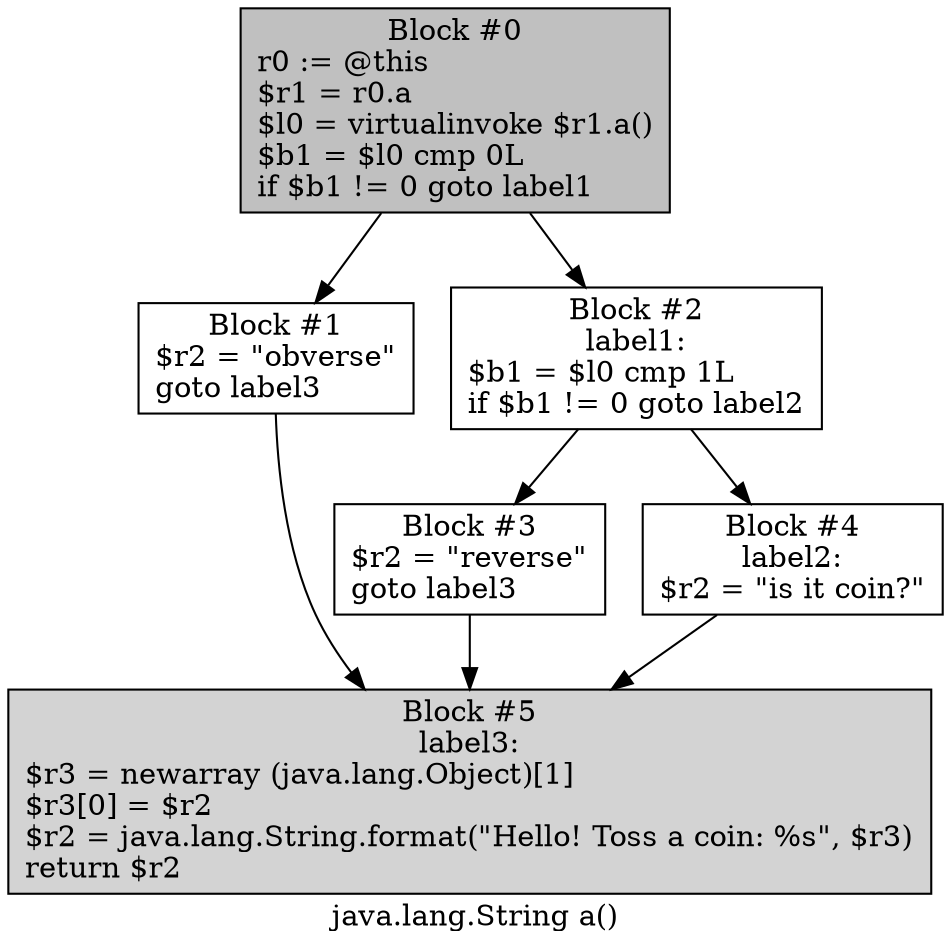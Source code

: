 digraph "java.lang.String a()" {
    label="java.lang.String a()";
    node [shape=box];
    "0" [style=filled,fillcolor=gray,label="Block #0\nr0 := @this\l$r1 = r0.a\l$l0 = virtualinvoke $r1.a()\l$b1 = $l0 cmp 0L\lif $b1 != 0 goto label1\l",];
    "1" [label="Block #1\n$r2 = \"obverse\"\lgoto label3\l",];
    "0"->"1";
    "2" [label="Block #2\nlabel1:\n$b1 = $l0 cmp 1L\lif $b1 != 0 goto label2\l",];
    "0"->"2";
    "5" [style=filled,fillcolor=lightgray,label="Block #5\nlabel3:\n$r3 = newarray (java.lang.Object)[1]\l$r3[0] = $r2\l$r2 = java.lang.String.format(\"Hello! Toss a coin: %s\", $r3)\lreturn $r2\l",];
    "1"->"5";
    "3" [label="Block #3\n$r2 = \"reverse\"\lgoto label3\l",];
    "2"->"3";
    "4" [label="Block #4\nlabel2:\n$r2 = \"is it coin?\"\l",];
    "2"->"4";
    "3"->"5";
    "4"->"5";
}
